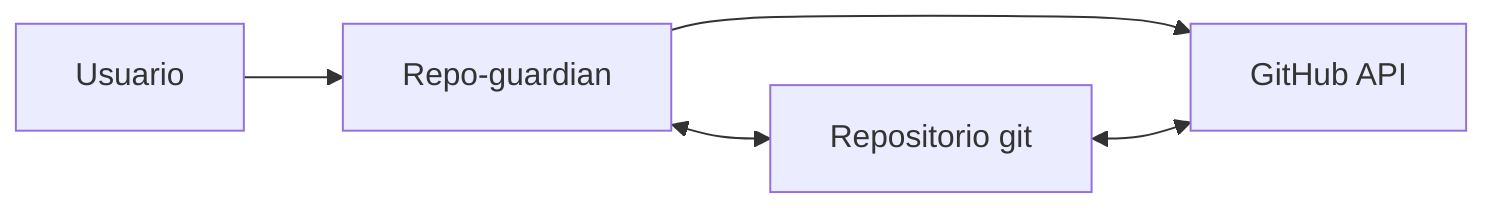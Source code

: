 graph LR
    A[Usuario]
    B[Repo-guardian]
    C[Repositorio git]
    D[GitHub API]

    A --> B
    B <--> C
    B --> D
    C <--> D